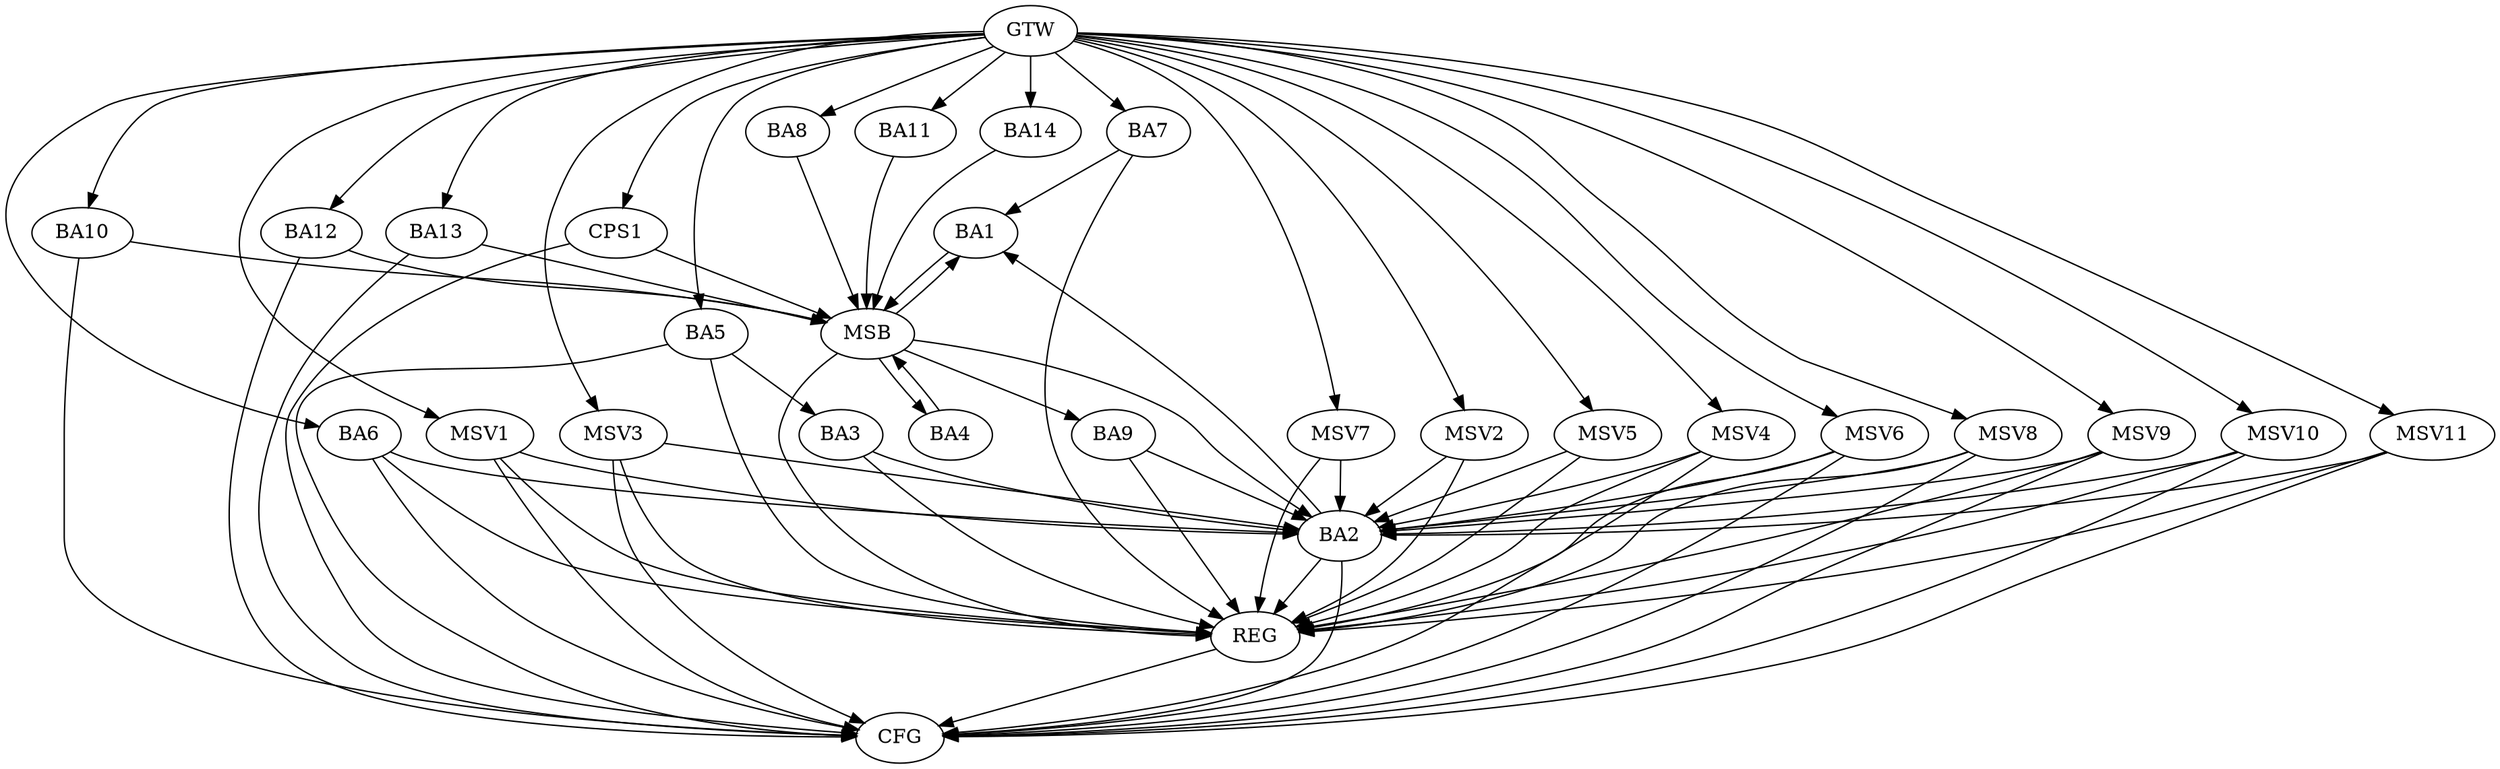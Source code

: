 strict digraph G {
  BA1 [ label="BA1" ];
  BA2 [ label="BA2" ];
  BA3 [ label="BA3" ];
  BA4 [ label="BA4" ];
  BA5 [ label="BA5" ];
  BA6 [ label="BA6" ];
  BA7 [ label="BA7" ];
  BA8 [ label="BA8" ];
  BA9 [ label="BA9" ];
  BA10 [ label="BA10" ];
  BA11 [ label="BA11" ];
  BA12 [ label="BA12" ];
  BA13 [ label="BA13" ];
  BA14 [ label="BA14" ];
  CPS1 [ label="CPS1" ];
  GTW [ label="GTW" ];
  REG [ label="REG" ];
  MSB [ label="MSB" ];
  CFG [ label="CFG" ];
  MSV1 [ label="MSV1" ];
  MSV2 [ label="MSV2" ];
  MSV3 [ label="MSV3" ];
  MSV4 [ label="MSV4" ];
  MSV5 [ label="MSV5" ];
  MSV6 [ label="MSV6" ];
  MSV7 [ label="MSV7" ];
  MSV8 [ label="MSV8" ];
  MSV9 [ label="MSV9" ];
  MSV10 [ label="MSV10" ];
  MSV11 [ label="MSV11" ];
  BA2 -> BA1;
  BA3 -> BA2;
  BA5 -> BA3;
  BA6 -> BA2;
  BA7 -> BA1;
  BA9 -> BA2;
  GTW -> BA5;
  GTW -> BA6;
  GTW -> BA7;
  GTW -> BA8;
  GTW -> BA10;
  GTW -> BA11;
  GTW -> BA12;
  GTW -> BA13;
  GTW -> BA14;
  GTW -> CPS1;
  BA2 -> REG;
  BA3 -> REG;
  BA5 -> REG;
  BA6 -> REG;
  BA7 -> REG;
  BA9 -> REG;
  BA1 -> MSB;
  MSB -> BA2;
  MSB -> REG;
  BA4 -> MSB;
  MSB -> BA1;
  BA8 -> MSB;
  BA10 -> MSB;
  BA11 -> MSB;
  BA12 -> MSB;
  BA13 -> MSB;
  BA14 -> MSB;
  CPS1 -> MSB;
  MSB -> BA4;
  MSB -> BA9;
  CPS1 -> CFG;
  BA5 -> CFG;
  BA12 -> CFG;
  BA6 -> CFG;
  BA2 -> CFG;
  BA13 -> CFG;
  BA10 -> CFG;
  REG -> CFG;
  MSV1 -> BA2;
  MSV2 -> BA2;
  GTW -> MSV1;
  MSV1 -> REG;
  MSV1 -> CFG;
  GTW -> MSV2;
  MSV2 -> REG;
  MSV3 -> BA2;
  GTW -> MSV3;
  MSV3 -> REG;
  MSV3 -> CFG;
  MSV4 -> BA2;
  GTW -> MSV4;
  MSV4 -> REG;
  MSV4 -> CFG;
  MSV5 -> BA2;
  MSV6 -> BA2;
  GTW -> MSV5;
  MSV5 -> REG;
  GTW -> MSV6;
  MSV6 -> REG;
  MSV6 -> CFG;
  MSV7 -> BA2;
  GTW -> MSV7;
  MSV7 -> REG;
  MSV8 -> BA2;
  GTW -> MSV8;
  MSV8 -> REG;
  MSV8 -> CFG;
  MSV9 -> BA2;
  MSV10 -> BA2;
  MSV11 -> BA2;
  GTW -> MSV9;
  MSV9 -> REG;
  MSV9 -> CFG;
  GTW -> MSV10;
  MSV10 -> REG;
  MSV10 -> CFG;
  GTW -> MSV11;
  MSV11 -> REG;
  MSV11 -> CFG;
}
